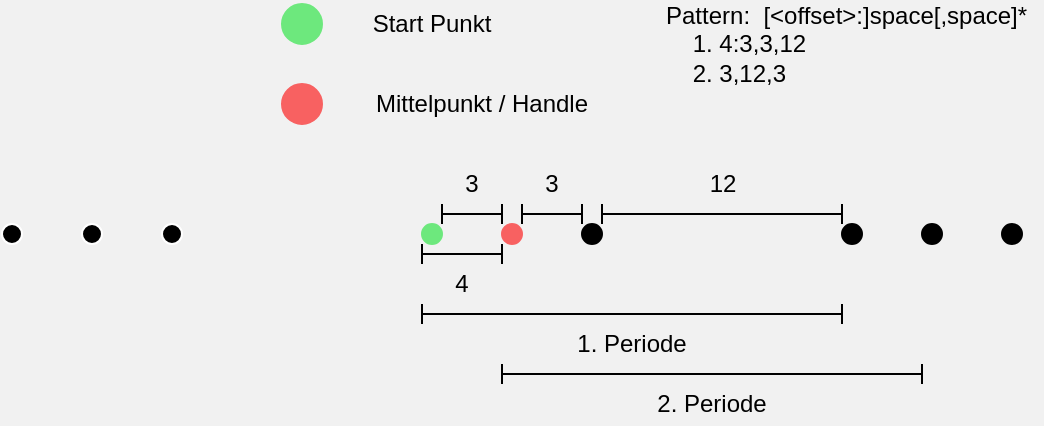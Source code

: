 <mxfile version="15.0.6" type="device"><diagram id="Jv69bOtQKGOK_otPoAiY" name="Page-1"><mxGraphModel dx="1828" dy="534" grid="1" gridSize="10" guides="1" tooltips="1" connect="1" arrows="1" fold="1" page="1" pageScale="1" pageWidth="850" pageHeight="1100" background="#f1f1f1" math="0" shadow="0"><root><mxCell id="0"/><mxCell id="1" parent="0"/><mxCell id="bfANkaxh8DmKsUhRWgG6-8" value="" style="group;" parent="1" vertex="1" connectable="0"><mxGeometry x="80" y="240" width="90" height="10" as="geometry"/></mxCell><mxCell id="bfANkaxh8DmKsUhRWgG6-1" value="" style="ellipse;whiteSpace=wrap;html=1;aspect=fixed;fillColor=#6DE87D;strokeColor=#6DE87D;" parent="bfANkaxh8DmKsUhRWgG6-8" vertex="1"><mxGeometry width="10" height="10" as="geometry"/></mxCell><mxCell id="bfANkaxh8DmKsUhRWgG6-6" value="" style="ellipse;whiteSpace=wrap;html=1;aspect=fixed;fillColor=#F86161;strokeColor=#F86161;" parent="bfANkaxh8DmKsUhRWgG6-8" vertex="1"><mxGeometry x="40" width="10" height="10" as="geometry"/></mxCell><mxCell id="bfANkaxh8DmKsUhRWgG6-7" value="" style="ellipse;whiteSpace=wrap;html=1;aspect=fixed;fillColor=#000000;" parent="bfANkaxh8DmKsUhRWgG6-8" vertex="1"><mxGeometry x="80" width="10" height="10" as="geometry"/></mxCell><mxCell id="bfANkaxh8DmKsUhRWgG6-9" value="" style="group;" parent="1" vertex="1" connectable="0"><mxGeometry x="290" y="240" width="90" height="10" as="geometry"/></mxCell><mxCell id="bfANkaxh8DmKsUhRWgG6-10" value="" style="ellipse;whiteSpace=wrap;html=1;aspect=fixed;fillColor=#000000;" parent="bfANkaxh8DmKsUhRWgG6-9" vertex="1"><mxGeometry width="10" height="10" as="geometry"/></mxCell><mxCell id="bfANkaxh8DmKsUhRWgG6-11" value="" style="ellipse;whiteSpace=wrap;html=1;aspect=fixed;fillColor=#000000;" parent="bfANkaxh8DmKsUhRWgG6-9" vertex="1"><mxGeometry x="40" width="10" height="10" as="geometry"/></mxCell><mxCell id="bfANkaxh8DmKsUhRWgG6-12" value="" style="ellipse;whiteSpace=wrap;html=1;aspect=fixed;fillColor=#000000;" parent="bfANkaxh8DmKsUhRWgG6-9" vertex="1"><mxGeometry x="80" width="10" height="10" as="geometry"/></mxCell><mxCell id="bfANkaxh8DmKsUhRWgG6-13" value="" style="group;" parent="1" vertex="1" connectable="0"><mxGeometry x="-130" y="240" width="90" height="10" as="geometry"/></mxCell><mxCell id="bfANkaxh8DmKsUhRWgG6-14" value="" style="ellipse;whiteSpace=wrap;html=1;aspect=fixed;strokeColor=#FFF;fillColor=#000000;" parent="bfANkaxh8DmKsUhRWgG6-13" vertex="1"><mxGeometry width="10" height="10" as="geometry"/></mxCell><mxCell id="bfANkaxh8DmKsUhRWgG6-15" value="" style="ellipse;whiteSpace=wrap;html=1;aspect=fixed;strokeColor=#FFF;fillColor=#000000;" parent="bfANkaxh8DmKsUhRWgG6-13" vertex="1"><mxGeometry x="40" width="10" height="10" as="geometry"/></mxCell><mxCell id="bfANkaxh8DmKsUhRWgG6-16" value="" style="ellipse;whiteSpace=wrap;html=1;aspect=fixed;strokeColor=#FFF;fillColor=#000000;" parent="bfANkaxh8DmKsUhRWgG6-13" vertex="1"><mxGeometry x="80" width="10" height="10" as="geometry"/></mxCell><mxCell id="bfANkaxh8DmKsUhRWgG6-24" value="" style="group;" parent="1" vertex="1" connectable="0"><mxGeometry x="90" y="230" width="30" height="10" as="geometry"/></mxCell><mxCell id="bfANkaxh8DmKsUhRWgG6-18" value="" style="endArrow=none;html=1;startArrow=none;startFill=0;targetPerimeterSpacing=-5;endSize=0;sourcePerimeterSpacing=-16;startSize=8;" parent="bfANkaxh8DmKsUhRWgG6-24" edge="1"><mxGeometry width="50" height="50" relative="1" as="geometry"><mxPoint y="5" as="sourcePoint"/><mxPoint x="30" y="5" as="targetPoint"/></mxGeometry></mxCell><mxCell id="bfANkaxh8DmKsUhRWgG6-19" value="" style="endArrow=none;html=1;" parent="bfANkaxh8DmKsUhRWgG6-24" edge="1"><mxGeometry width="50" height="50" relative="1" as="geometry"><mxPoint y="10" as="sourcePoint"/><mxPoint as="targetPoint"/></mxGeometry></mxCell><mxCell id="bfANkaxh8DmKsUhRWgG6-20" value="" style="endArrow=none;html=1;" parent="bfANkaxh8DmKsUhRWgG6-24" edge="1"><mxGeometry width="50" height="50" relative="1" as="geometry"><mxPoint x="30" y="10" as="sourcePoint"/><mxPoint x="30" as="targetPoint"/></mxGeometry></mxCell><mxCell id="bfANkaxh8DmKsUhRWgG6-25" value="" style="group;" parent="1" vertex="1" connectable="0"><mxGeometry x="130" y="230" width="30" height="10" as="geometry"/></mxCell><mxCell id="bfANkaxh8DmKsUhRWgG6-26" value="" style="endArrow=none;html=1;startArrow=none;startFill=0;targetPerimeterSpacing=-5;endSize=0;sourcePerimeterSpacing=-16;startSize=8;" parent="bfANkaxh8DmKsUhRWgG6-25" edge="1"><mxGeometry width="50" height="50" relative="1" as="geometry"><mxPoint y="5" as="sourcePoint"/><mxPoint x="30" y="5" as="targetPoint"/></mxGeometry></mxCell><mxCell id="bfANkaxh8DmKsUhRWgG6-27" value="" style="endArrow=none;html=1;" parent="bfANkaxh8DmKsUhRWgG6-25" edge="1"><mxGeometry width="50" height="50" relative="1" as="geometry"><mxPoint y="10" as="sourcePoint"/><mxPoint as="targetPoint"/></mxGeometry></mxCell><mxCell id="bfANkaxh8DmKsUhRWgG6-28" value="" style="endArrow=none;html=1;" parent="bfANkaxh8DmKsUhRWgG6-25" edge="1"><mxGeometry width="50" height="50" relative="1" as="geometry"><mxPoint x="30" y="10" as="sourcePoint"/><mxPoint x="30" as="targetPoint"/></mxGeometry></mxCell><mxCell id="bfANkaxh8DmKsUhRWgG6-29" value="" style="group;" parent="1" vertex="1" connectable="0"><mxGeometry x="170" y="230" width="120" height="10" as="geometry"/></mxCell><mxCell id="bfANkaxh8DmKsUhRWgG6-30" value="" style="endArrow=none;html=1;startArrow=none;startFill=0;targetPerimeterSpacing=-5;endSize=0;sourcePerimeterSpacing=-16;startSize=8;" parent="bfANkaxh8DmKsUhRWgG6-29" edge="1"><mxGeometry width="50" height="50" relative="1" as="geometry"><mxPoint y="5" as="sourcePoint"/><mxPoint x="120" y="5" as="targetPoint"/></mxGeometry></mxCell><mxCell id="bfANkaxh8DmKsUhRWgG6-31" value="" style="endArrow=none;html=1;" parent="bfANkaxh8DmKsUhRWgG6-29" edge="1"><mxGeometry width="50" height="50" relative="1" as="geometry"><mxPoint y="10" as="sourcePoint"/><mxPoint as="targetPoint"/></mxGeometry></mxCell><mxCell id="bfANkaxh8DmKsUhRWgG6-32" value="" style="endArrow=none;html=1;" parent="bfANkaxh8DmKsUhRWgG6-29" edge="1"><mxGeometry width="50" height="50" relative="1" as="geometry"><mxPoint x="120" y="10" as="sourcePoint"/><mxPoint x="120" as="targetPoint"/></mxGeometry></mxCell><mxCell id="bfANkaxh8DmKsUhRWgG6-33" value="3" style="text;html=1;fillColor=none;align=center;verticalAlign=middle;whiteSpace=wrap;rounded=0;" parent="1" vertex="1"><mxGeometry x="100" y="210" width="10" height="20" as="geometry"/></mxCell><mxCell id="bfANkaxh8DmKsUhRWgG6-34" value="3" style="text;html=1;fillColor=none;align=center;verticalAlign=middle;whiteSpace=wrap;rounded=0;" parent="1" vertex="1"><mxGeometry x="140" y="210" width="10" height="20" as="geometry"/></mxCell><mxCell id="bfANkaxh8DmKsUhRWgG6-35" value="12" style="text;html=1;fillColor=none;align=center;verticalAlign=middle;whiteSpace=wrap;rounded=0;" parent="1" vertex="1"><mxGeometry x="217.5" y="210" width="25" height="20" as="geometry"/></mxCell><mxCell id="bfANkaxh8DmKsUhRWgG6-36" value="" style="group;" parent="1" vertex="1" connectable="0"><mxGeometry x="80" y="250" width="40" height="10" as="geometry"/></mxCell><mxCell id="bfANkaxh8DmKsUhRWgG6-37" value="" style="endArrow=none;html=1;startArrow=none;startFill=0;targetPerimeterSpacing=-5;endSize=0;sourcePerimeterSpacing=-16;startSize=8;" parent="bfANkaxh8DmKsUhRWgG6-36" edge="1"><mxGeometry width="50" height="50" relative="1" as="geometry"><mxPoint y="5" as="sourcePoint"/><mxPoint x="40" y="5" as="targetPoint"/></mxGeometry></mxCell><mxCell id="bfANkaxh8DmKsUhRWgG6-38" value="" style="endArrow=none;html=1;" parent="bfANkaxh8DmKsUhRWgG6-36" edge="1"><mxGeometry width="50" height="50" relative="1" as="geometry"><mxPoint y="10" as="sourcePoint"/><mxPoint as="targetPoint"/></mxGeometry></mxCell><mxCell id="bfANkaxh8DmKsUhRWgG6-39" value="" style="endArrow=none;html=1;" parent="bfANkaxh8DmKsUhRWgG6-36" edge="1"><mxGeometry width="50" height="50" relative="1" as="geometry"><mxPoint x="40" y="10" as="sourcePoint"/><mxPoint x="40" as="targetPoint"/></mxGeometry></mxCell><mxCell id="bfANkaxh8DmKsUhRWgG6-40" value="&lt;div&gt;4&lt;/div&gt;" style="text;html=1;fillColor=none;align=center;verticalAlign=middle;whiteSpace=wrap;rounded=0;" parent="1" vertex="1"><mxGeometry x="95" y="260" width="10" height="20" as="geometry"/></mxCell><mxCell id="bfANkaxh8DmKsUhRWgG6-45" value="" style="group;" parent="1" vertex="1" connectable="0"><mxGeometry x="10" y="130" width="120" height="20" as="geometry"/></mxCell><mxCell id="bfANkaxh8DmKsUhRWgG6-41" value="" style="ellipse;whiteSpace=wrap;html=1;aspect=fixed;fillColor=#6DE87D;strokeColor=#6DE87D;" parent="bfANkaxh8DmKsUhRWgG6-45" vertex="1"><mxGeometry width="20" height="20" as="geometry"/></mxCell><mxCell id="bfANkaxh8DmKsUhRWgG6-44" value="Start Punkt" style="text;html=1;fillColor=none;align=center;verticalAlign=middle;whiteSpace=wrap;rounded=0;" parent="bfANkaxh8DmKsUhRWgG6-45" vertex="1"><mxGeometry x="30" width="90" height="20" as="geometry"/></mxCell><mxCell id="bfANkaxh8DmKsUhRWgG6-48" value="" style="group;" parent="1" vertex="1" connectable="0"><mxGeometry x="10" y="170" width="160" height="20" as="geometry"/></mxCell><mxCell id="bfANkaxh8DmKsUhRWgG6-46" value="" style="ellipse;whiteSpace=wrap;html=1;aspect=fixed;fillColor=#F86161;strokeColor=#F86161;" parent="bfANkaxh8DmKsUhRWgG6-48" vertex="1"><mxGeometry width="20" height="20" as="geometry"/></mxCell><mxCell id="bfANkaxh8DmKsUhRWgG6-47" value="Mittelpunkt / Handle" style="text;html=1;fillColor=none;align=center;verticalAlign=middle;whiteSpace=wrap;rounded=0;" parent="bfANkaxh8DmKsUhRWgG6-48" vertex="1"><mxGeometry x="40" width="120" height="20" as="geometry"/></mxCell><mxCell id="bfANkaxh8DmKsUhRWgG6-54" value="" style="group;" parent="1" vertex="1" connectable="0"><mxGeometry x="80" y="280" width="210" height="30" as="geometry"/></mxCell><mxCell id="bfANkaxh8DmKsUhRWgG6-49" value="" style="group;" parent="bfANkaxh8DmKsUhRWgG6-54" vertex="1" connectable="0"><mxGeometry width="210" height="10" as="geometry"/></mxCell><mxCell id="bfANkaxh8DmKsUhRWgG6-50" value="" style="endArrow=none;html=1;startArrow=none;startFill=0;targetPerimeterSpacing=-5;endSize=0;sourcePerimeterSpacing=-16;startSize=8;" parent="bfANkaxh8DmKsUhRWgG6-49" edge="1"><mxGeometry width="50" height="50" relative="1" as="geometry"><mxPoint y="5" as="sourcePoint"/><mxPoint x="210" y="5" as="targetPoint"/></mxGeometry></mxCell><mxCell id="bfANkaxh8DmKsUhRWgG6-51" value="" style="endArrow=none;html=1;" parent="bfANkaxh8DmKsUhRWgG6-49" edge="1"><mxGeometry width="50" height="50" relative="1" as="geometry"><mxPoint y="10" as="sourcePoint"/><mxPoint as="targetPoint"/></mxGeometry></mxCell><mxCell id="bfANkaxh8DmKsUhRWgG6-52" value="" style="endArrow=none;html=1;" parent="bfANkaxh8DmKsUhRWgG6-49" edge="1"><mxGeometry width="50" height="50" relative="1" as="geometry"><mxPoint x="210" y="10" as="sourcePoint"/><mxPoint x="210" as="targetPoint"/></mxGeometry></mxCell><mxCell id="bfANkaxh8DmKsUhRWgG6-53" value="1. Periode" style="text;html=1;fillColor=none;align=center;verticalAlign=middle;whiteSpace=wrap;rounded=0;" parent="bfANkaxh8DmKsUhRWgG6-54" vertex="1"><mxGeometry x="70" y="10" width="70" height="20" as="geometry"/></mxCell><mxCell id="bfANkaxh8DmKsUhRWgG6-56" value="&lt;div align=&quot;left&quot;&gt;Pattern:&amp;nbsp; [&amp;lt;offset&amp;gt;:]space[,space]*&lt;br&gt;&lt;/div&gt;&lt;div align=&quot;left&quot;&gt;&amp;nbsp;&amp;nbsp;&amp;nbsp; 1. 4:3,3,12&lt;/div&gt;&lt;div align=&quot;left&quot;&gt;&amp;nbsp;&amp;nbsp;&amp;nbsp; 2. 3,12,3&lt;/div&gt;" style="text;html=1;strokeColor=none;fillColor=none;align=left;verticalAlign=middle;whiteSpace=wrap;rounded=0;" parent="1" vertex="1"><mxGeometry x="200" y="130" width="190" height="40" as="geometry"/></mxCell><mxCell id="bfANkaxh8DmKsUhRWgG6-57" value="" style="group;" parent="1" vertex="1" connectable="0"><mxGeometry x="120" y="310" width="210" height="30" as="geometry"/></mxCell><mxCell id="bfANkaxh8DmKsUhRWgG6-58" value="" style="group;" parent="bfANkaxh8DmKsUhRWgG6-57" vertex="1" connectable="0"><mxGeometry width="210" height="10" as="geometry"/></mxCell><mxCell id="bfANkaxh8DmKsUhRWgG6-59" value="" style="endArrow=none;html=1;startArrow=none;startFill=0;targetPerimeterSpacing=-5;endSize=0;sourcePerimeterSpacing=-16;startSize=8;" parent="bfANkaxh8DmKsUhRWgG6-58" edge="1"><mxGeometry width="50" height="50" relative="1" as="geometry"><mxPoint y="5" as="sourcePoint"/><mxPoint x="210" y="5" as="targetPoint"/></mxGeometry></mxCell><mxCell id="bfANkaxh8DmKsUhRWgG6-60" value="" style="endArrow=none;html=1;" parent="bfANkaxh8DmKsUhRWgG6-58" edge="1"><mxGeometry width="50" height="50" relative="1" as="geometry"><mxPoint y="10" as="sourcePoint"/><mxPoint as="targetPoint"/></mxGeometry></mxCell><mxCell id="bfANkaxh8DmKsUhRWgG6-61" value="" style="endArrow=none;html=1;" parent="bfANkaxh8DmKsUhRWgG6-58" edge="1"><mxGeometry width="50" height="50" relative="1" as="geometry"><mxPoint x="210" y="10" as="sourcePoint"/><mxPoint x="210" as="targetPoint"/></mxGeometry></mxCell><mxCell id="bfANkaxh8DmKsUhRWgG6-62" value="&lt;div&gt;2. Periode&lt;/div&gt;" style="text;html=1;fillColor=none;align=center;verticalAlign=middle;whiteSpace=wrap;rounded=0;" parent="bfANkaxh8DmKsUhRWgG6-57" vertex="1"><mxGeometry x="70" y="10" width="70" height="20" as="geometry"/></mxCell></root></mxGraphModel></diagram></mxfile>